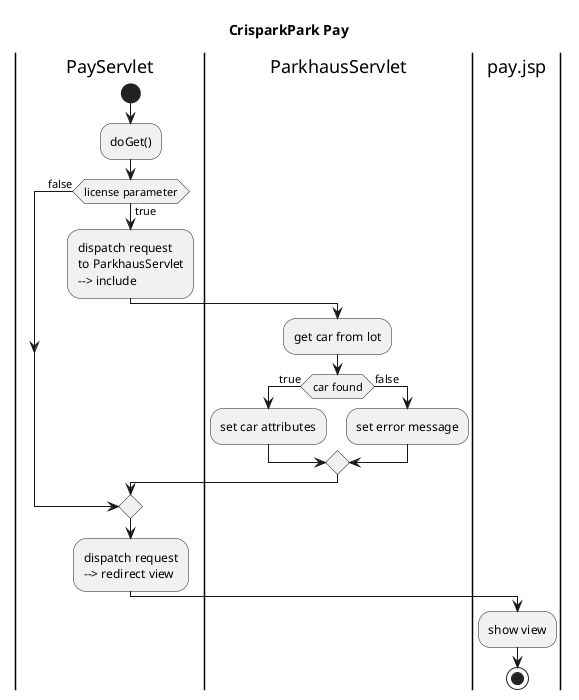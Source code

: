 @startuml

title CrisparkPark Pay

|PayServlet|
start
:doGet();
if (license parameter) then (true)
    :dispatch request\nto ParkhausServlet\n--> include;
    |ParkhausServlet|
    :get car from lot;
    if (car found) then (true)
        :set car attributes;
    else (false)
        :set error message;
    endif
else (false)
endif
|PayServlet|
:dispatch request\n--> redirect view;
|pay.jsp|
:show view;
stop

@enduml
